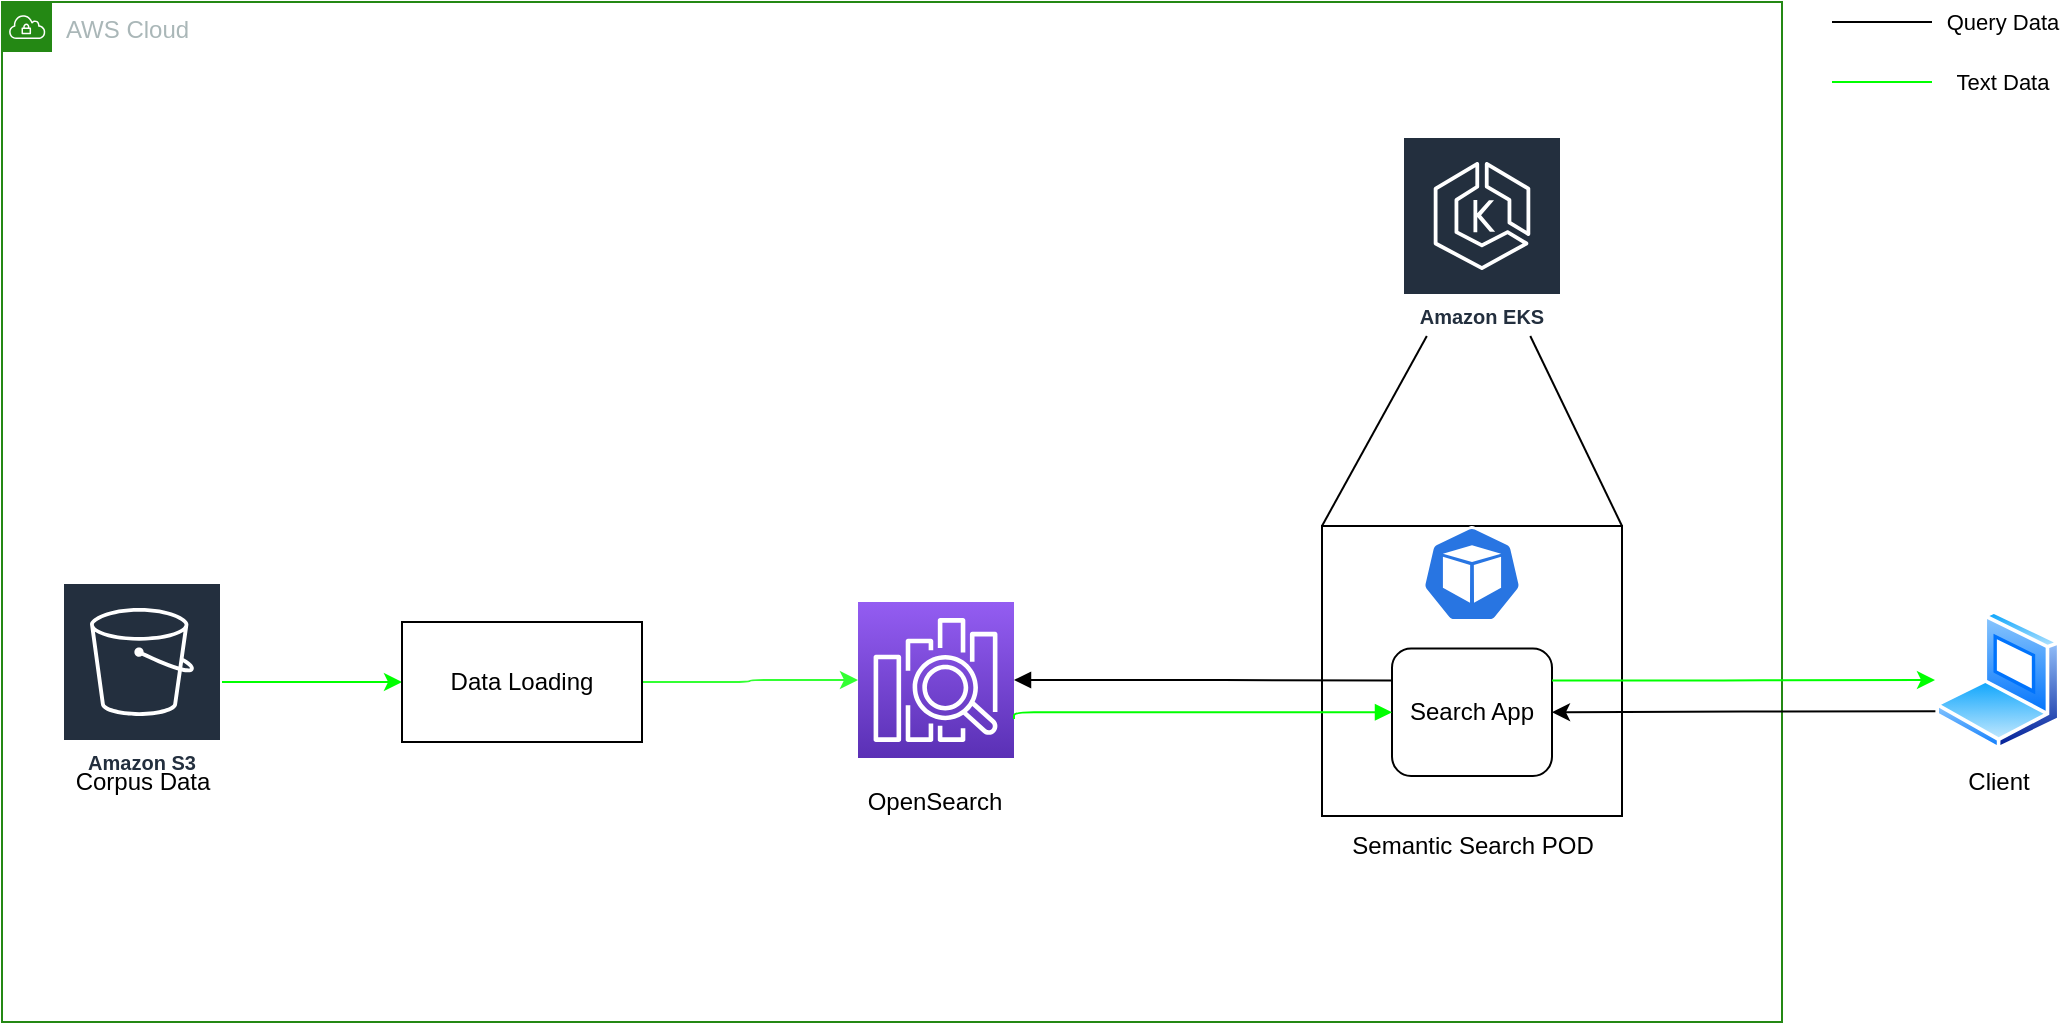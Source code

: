 <mxfile version="17.4.3" type="github">
  <diagram id="LcumRcBRr6USi84tn0P9" name="Page-1">
    <mxGraphModel dx="1097" dy="534" grid="1" gridSize="10" guides="1" tooltips="1" connect="1" arrows="1" fold="1" page="1" pageScale="1" pageWidth="827" pageHeight="1169" math="0" shadow="0">
      <root>
        <mxCell id="0" />
        <mxCell id="1" parent="0" />
        <mxCell id="bTGz799TzCsgq-tL2QBZ-2" value="AWS Cloud" style="points=[[0,0],[0.25,0],[0.5,0],[0.75,0],[1,0],[1,0.25],[1,0.5],[1,0.75],[1,1],[0.75,1],[0.5,1],[0.25,1],[0,1],[0,0.75],[0,0.5],[0,0.25]];outlineConnect=0;gradientColor=none;html=1;whiteSpace=wrap;fontSize=12;fontStyle=0;container=1;pointerEvents=0;collapsible=0;recursiveResize=0;shape=mxgraph.aws4.group;grIcon=mxgraph.aws4.group_vpc;strokeColor=#248814;fillColor=none;verticalAlign=top;align=left;spacingLeft=30;fontColor=#AAB7B8;dashed=0;" parent="1" vertex="1">
          <mxGeometry x="30" y="20" width="890" height="510" as="geometry" />
        </mxCell>
        <mxCell id="V1oselqunodWBxak1BEi-10" value="" style="rounded=0;whiteSpace=wrap;html=1;" parent="bTGz799TzCsgq-tL2QBZ-2" vertex="1">
          <mxGeometry x="660" y="262" width="150" height="145" as="geometry" />
        </mxCell>
        <mxCell id="POhj-LKM1kwhmbA6X7bR-6" value="" style="edgeStyle=orthogonalEdgeStyle;rounded=0;orthogonalLoop=1;jettySize=auto;html=1;strokeColor=#00FF00;entryX=0;entryY=0.5;entryDx=0;entryDy=0;" parent="bTGz799TzCsgq-tL2QBZ-2" source="POhj-LKM1kwhmbA6X7bR-1" target="bn0mWCa8RgHSU4eN2y1E-1" edge="1">
          <mxGeometry relative="1" as="geometry">
            <mxPoint x="214" y="330" as="targetPoint" />
          </mxGeometry>
        </mxCell>
        <mxCell id="POhj-LKM1kwhmbA6X7bR-1" value="Amazon S3" style="sketch=0;outlineConnect=0;fontColor=#232F3E;gradientColor=none;strokeColor=#ffffff;fillColor=#232F3E;dashed=0;verticalLabelPosition=middle;verticalAlign=bottom;align=center;html=1;whiteSpace=wrap;fontSize=10;fontStyle=1;spacing=3;shape=mxgraph.aws4.productIcon;prIcon=mxgraph.aws4.s3;" parent="bTGz799TzCsgq-tL2QBZ-2" vertex="1">
          <mxGeometry x="30" y="290" width="80" height="100" as="geometry" />
        </mxCell>
        <mxCell id="POhj-LKM1kwhmbA6X7bR-8" style="edgeStyle=orthogonalEdgeStyle;rounded=1;orthogonalLoop=1;jettySize=auto;html=1;strokeColor=#33FF33;entryX=0;entryY=0.5;entryDx=0;entryDy=0;entryPerimeter=0;exitX=1;exitY=0.5;exitDx=0;exitDy=0;" parent="bTGz799TzCsgq-tL2QBZ-2" source="bn0mWCa8RgHSU4eN2y1E-1" target="V1oselqunodWBxak1BEi-46" edge="1">
          <mxGeometry relative="1" as="geometry">
            <mxPoint x="430" y="335" as="targetPoint" />
            <mxPoint x="294" y="430" as="sourcePoint" />
          </mxGeometry>
        </mxCell>
        <mxCell id="V1oselqunodWBxak1BEi-7" value="Amazon EKS" style="sketch=0;outlineConnect=0;fontColor=#232F3E;gradientColor=none;strokeColor=#ffffff;fillColor=#232F3E;dashed=0;verticalLabelPosition=middle;verticalAlign=bottom;align=center;html=1;whiteSpace=wrap;fontSize=10;fontStyle=1;spacing=3;shape=mxgraph.aws4.productIcon;prIcon=mxgraph.aws4.eks;" parent="bTGz799TzCsgq-tL2QBZ-2" vertex="1">
          <mxGeometry x="700" y="67" width="80" height="100" as="geometry" />
        </mxCell>
        <mxCell id="V1oselqunodWBxak1BEi-8" value="" style="sketch=0;html=1;dashed=0;whitespace=wrap;fillColor=#2875E2;strokeColor=#ffffff;points=[[0.005,0.63,0],[0.1,0.2,0],[0.9,0.2,0],[0.5,0,0],[0.995,0.63,0],[0.72,0.99,0],[0.5,1,0],[0.28,0.99,0]];shape=mxgraph.kubernetes.icon;prIcon=pod" parent="bTGz799TzCsgq-tL2QBZ-2" vertex="1">
          <mxGeometry x="710" y="262" width="50" height="48" as="geometry" />
        </mxCell>
        <mxCell id="V1oselqunodWBxak1BEi-11" value="Search App" style="rounded=1;whiteSpace=wrap;html=1;" parent="bTGz799TzCsgq-tL2QBZ-2" vertex="1">
          <mxGeometry x="695" y="323.25" width="80" height="63.75" as="geometry" />
        </mxCell>
        <mxCell id="V1oselqunodWBxak1BEi-15" value="" style="endArrow=none;html=1;rounded=0;exitX=0;exitY=0;exitDx=0;exitDy=0;" parent="bTGz799TzCsgq-tL2QBZ-2" source="V1oselqunodWBxak1BEi-10" target="V1oselqunodWBxak1BEi-7" edge="1">
          <mxGeometry width="50" height="50" relative="1" as="geometry">
            <mxPoint x="675" y="247" as="sourcePoint" />
            <mxPoint x="725" y="197" as="targetPoint" />
          </mxGeometry>
        </mxCell>
        <mxCell id="V1oselqunodWBxak1BEi-16" value="" style="endArrow=none;html=1;rounded=0;exitX=1;exitY=0;exitDx=0;exitDy=0;" parent="bTGz799TzCsgq-tL2QBZ-2" source="V1oselqunodWBxak1BEi-10" target="V1oselqunodWBxak1BEi-7" edge="1">
          <mxGeometry width="50" height="50" relative="1" as="geometry">
            <mxPoint x="685" y="272" as="sourcePoint" />
            <mxPoint x="716.429" y="217" as="targetPoint" />
          </mxGeometry>
        </mxCell>
        <mxCell id="V1oselqunodWBxak1BEi-21" value="Semantic Search POD" style="text;html=1;align=center;verticalAlign=middle;resizable=0;points=[];autosize=1;strokeColor=none;fillColor=none;" parent="bTGz799TzCsgq-tL2QBZ-2" vertex="1">
          <mxGeometry x="665" y="412" width="140" height="20" as="geometry" />
        </mxCell>
        <mxCell id="V1oselqunodWBxak1BEi-24" value="Corpus Data" style="text;html=1;align=center;verticalAlign=middle;resizable=0;points=[];autosize=1;strokeColor=none;fillColor=none;" parent="bTGz799TzCsgq-tL2QBZ-2" vertex="1">
          <mxGeometry x="30" y="380" width="80" height="20" as="geometry" />
        </mxCell>
        <mxCell id="V1oselqunodWBxak1BEi-46" value="" style="sketch=0;points=[[0,0,0],[0.25,0,0],[0.5,0,0],[0.75,0,0],[1,0,0],[0,1,0],[0.25,1,0],[0.5,1,0],[0.75,1,0],[1,1,0],[0,0.25,0],[0,0.5,0],[0,0.75,0],[1,0.25,0],[1,0.5,0],[1,0.75,0]];outlineConnect=0;fontColor=#232F3E;gradientColor=#945DF2;gradientDirection=north;fillColor=#5A30B5;strokeColor=#ffffff;dashed=0;verticalLabelPosition=bottom;verticalAlign=top;align=center;html=1;fontSize=12;fontStyle=0;aspect=fixed;shape=mxgraph.aws4.resourceIcon;resIcon=mxgraph.aws4.elasticsearch_service;" parent="bTGz799TzCsgq-tL2QBZ-2" vertex="1">
          <mxGeometry x="428" y="300" width="78" height="78" as="geometry" />
        </mxCell>
        <mxCell id="V1oselqunodWBxak1BEi-50" value="" style="edgeStyle=orthogonalEdgeStyle;html=1;endArrow=none;elbow=vertical;startArrow=block;startFill=1;strokeColor=#000000;rounded=1;entryX=0;entryY=0.25;entryDx=0;entryDy=0;exitX=1;exitY=0.5;exitDx=0;exitDy=0;exitPerimeter=0;" parent="bTGz799TzCsgq-tL2QBZ-2" source="V1oselqunodWBxak1BEi-46" target="V1oselqunodWBxak1BEi-11" edge="1">
          <mxGeometry width="100" relative="1" as="geometry">
            <mxPoint x="460" y="260" as="sourcePoint" />
            <mxPoint x="560" y="260" as="targetPoint" />
          </mxGeometry>
        </mxCell>
        <mxCell id="V1oselqunodWBxak1BEi-51" value="" style="edgeStyle=orthogonalEdgeStyle;html=1;endArrow=block;elbow=vertical;startArrow=none;endFill=1;strokeColor=#00FF00;rounded=1;exitX=1;exitY=0.75;exitDx=0;exitDy=0;exitPerimeter=0;entryX=0;entryY=0.5;entryDx=0;entryDy=0;" parent="bTGz799TzCsgq-tL2QBZ-2" source="V1oselqunodWBxak1BEi-46" target="V1oselqunodWBxak1BEi-11" edge="1">
          <mxGeometry width="100" relative="1" as="geometry">
            <mxPoint x="460" y="260" as="sourcePoint" />
            <mxPoint x="560" y="260" as="targetPoint" />
            <Array as="points">
              <mxPoint x="506" y="355" />
            </Array>
          </mxGeometry>
        </mxCell>
        <mxCell id="bn0mWCa8RgHSU4eN2y1E-1" value="Data Loading" style="rounded=0;whiteSpace=wrap;html=1;" parent="bTGz799TzCsgq-tL2QBZ-2" vertex="1">
          <mxGeometry x="200" y="310" width="120" height="60" as="geometry" />
        </mxCell>
        <mxCell id="iDX7eHp0CJAa4nkrkzap-1" value="OpenSearch" style="text;html=1;align=center;verticalAlign=middle;resizable=0;points=[];autosize=1;strokeColor=none;fillColor=none;" vertex="1" parent="bTGz799TzCsgq-tL2QBZ-2">
          <mxGeometry x="426" y="390" width="80" height="20" as="geometry" />
        </mxCell>
        <mxCell id="iDX7eHp0CJAa4nkrkzap-2" style="edgeStyle=orthogonalEdgeStyle;rounded=0;orthogonalLoop=1;jettySize=auto;html=1;exitX=0;exitY=0.75;exitDx=0;exitDy=0;entryX=1;entryY=0.5;entryDx=0;entryDy=0;strokeColor=#000000;" edge="1" parent="1" source="V1oselqunodWBxak1BEi-6" target="V1oselqunodWBxak1BEi-11">
          <mxGeometry relative="1" as="geometry" />
        </mxCell>
        <mxCell id="V1oselqunodWBxak1BEi-6" value="" style="aspect=fixed;perimeter=ellipsePerimeter;html=1;align=center;shadow=0;dashed=0;spacingTop=3;image;image=img/lib/active_directory/laptop_client.svg;" parent="1" vertex="1">
          <mxGeometry x="996.5" y="324" width="63" height="70" as="geometry" />
        </mxCell>
        <mxCell id="V1oselqunodWBxak1BEi-20" value="Client" style="text;html=1;align=center;verticalAlign=middle;resizable=0;points=[];autosize=1;strokeColor=none;fillColor=none;" parent="1" vertex="1">
          <mxGeometry x="1003" y="400" width="50" height="20" as="geometry" />
        </mxCell>
        <mxCell id="V1oselqunodWBxak1BEi-53" style="edgeStyle=orthogonalEdgeStyle;rounded=1;orthogonalLoop=1;jettySize=auto;html=1;exitX=1;exitY=0.25;exitDx=0;exitDy=0;strokeColor=#00FF00;" parent="1" source="V1oselqunodWBxak1BEi-11" target="V1oselqunodWBxak1BEi-6" edge="1">
          <mxGeometry relative="1" as="geometry" />
        </mxCell>
        <mxCell id="V1oselqunodWBxak1BEi-54" value="" style="endArrow=none;html=1;rounded=1;strokeColor=#000000;" parent="1" edge="1">
          <mxGeometry width="50" height="50" relative="1" as="geometry">
            <mxPoint x="945" y="30" as="sourcePoint" />
            <mxPoint x="995" y="30" as="targetPoint" />
          </mxGeometry>
        </mxCell>
        <mxCell id="V1oselqunodWBxak1BEi-56" value="Query Data" style="edgeLabel;html=1;align=center;verticalAlign=middle;resizable=0;points=[];" parent="V1oselqunodWBxak1BEi-54" vertex="1" connectable="0">
          <mxGeometry x="0.12" relative="1" as="geometry">
            <mxPoint x="57" as="offset" />
          </mxGeometry>
        </mxCell>
        <mxCell id="V1oselqunodWBxak1BEi-57" value="" style="endArrow=none;html=1;rounded=1;strokeColor=#00FF00;" parent="1" edge="1">
          <mxGeometry width="50" height="50" relative="1" as="geometry">
            <mxPoint x="945" y="60" as="sourcePoint" />
            <mxPoint x="995" y="60" as="targetPoint" />
          </mxGeometry>
        </mxCell>
        <mxCell id="V1oselqunodWBxak1BEi-58" value="Text Data" style="edgeLabel;html=1;align=center;verticalAlign=middle;resizable=0;points=[];" parent="V1oselqunodWBxak1BEi-57" vertex="1" connectable="0">
          <mxGeometry x="0.12" relative="1" as="geometry">
            <mxPoint x="57" as="offset" />
          </mxGeometry>
        </mxCell>
      </root>
    </mxGraphModel>
  </diagram>
</mxfile>
